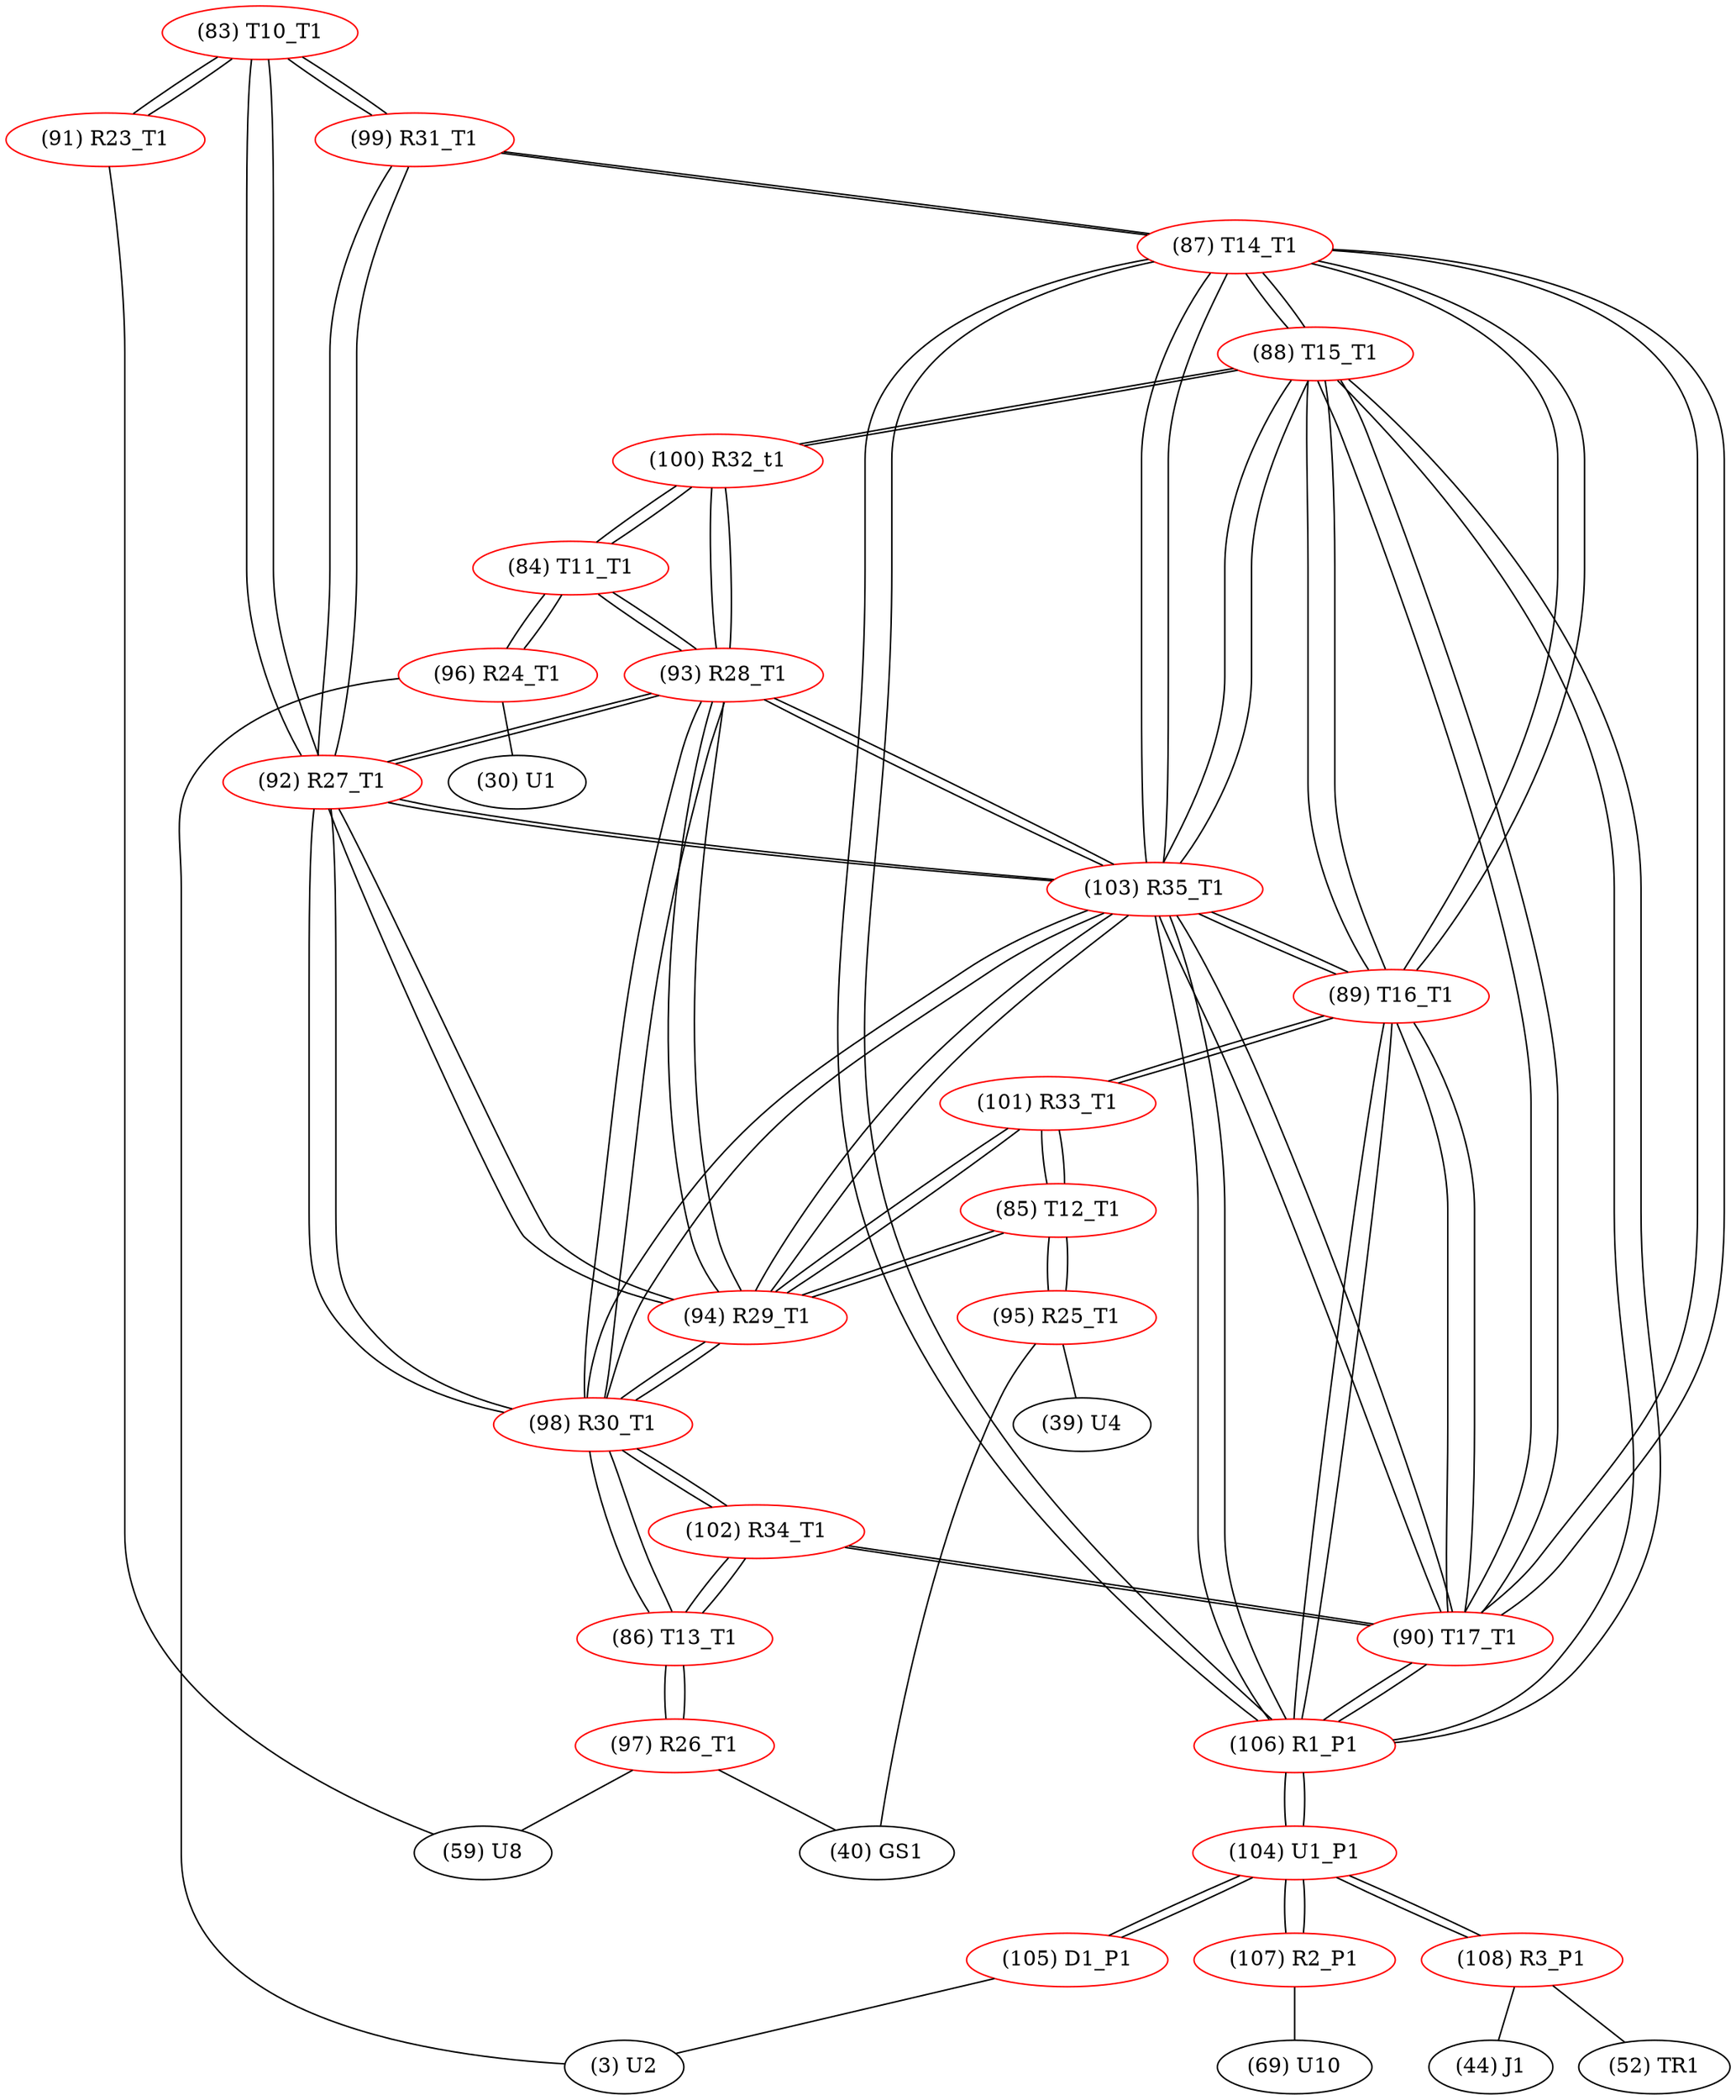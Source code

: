 graph {
	83 [label="(83) T10_T1" color=red]
	91 [label="(91) R23_T1"]
	99 [label="(99) R31_T1"]
	92 [label="(92) R27_T1"]
	84 [label="(84) T11_T1" color=red]
	96 [label="(96) R24_T1"]
	93 [label="(93) R28_T1"]
	100 [label="(100) R32_t1"]
	85 [label="(85) T12_T1" color=red]
	101 [label="(101) R33_T1"]
	94 [label="(94) R29_T1"]
	95 [label="(95) R25_T1"]
	86 [label="(86) T13_T1" color=red]
	98 [label="(98) R30_T1"]
	102 [label="(102) R34_T1"]
	97 [label="(97) R26_T1"]
	87 [label="(87) T14_T1" color=red]
	99 [label="(99) R31_T1"]
	106 [label="(106) R1_P1"]
	90 [label="(90) T17_T1"]
	103 [label="(103) R35_T1"]
	89 [label="(89) T16_T1"]
	88 [label="(88) T15_T1"]
	88 [label="(88) T15_T1" color=red]
	100 [label="(100) R32_t1"]
	106 [label="(106) R1_P1"]
	90 [label="(90) T17_T1"]
	103 [label="(103) R35_T1"]
	89 [label="(89) T16_T1"]
	87 [label="(87) T14_T1"]
	89 [label="(89) T16_T1" color=red]
	101 [label="(101) R33_T1"]
	106 [label="(106) R1_P1"]
	90 [label="(90) T17_T1"]
	103 [label="(103) R35_T1"]
	88 [label="(88) T15_T1"]
	87 [label="(87) T14_T1"]
	90 [label="(90) T17_T1" color=red]
	102 [label="(102) R34_T1"]
	106 [label="(106) R1_P1"]
	103 [label="(103) R35_T1"]
	89 [label="(89) T16_T1"]
	88 [label="(88) T15_T1"]
	87 [label="(87) T14_T1"]
	91 [label="(91) R23_T1" color=red]
	59 [label="(59) U8"]
	83 [label="(83) T10_T1"]
	92 [label="(92) R27_T1" color=red]
	98 [label="(98) R30_T1"]
	103 [label="(103) R35_T1"]
	94 [label="(94) R29_T1"]
	93 [label="(93) R28_T1"]
	83 [label="(83) T10_T1"]
	99 [label="(99) R31_T1"]
	93 [label="(93) R28_T1" color=red]
	98 [label="(98) R30_T1"]
	103 [label="(103) R35_T1"]
	94 [label="(94) R29_T1"]
	92 [label="(92) R27_T1"]
	84 [label="(84) T11_T1"]
	100 [label="(100) R32_t1"]
	94 [label="(94) R29_T1" color=red]
	98 [label="(98) R30_T1"]
	103 [label="(103) R35_T1"]
	93 [label="(93) R28_T1"]
	92 [label="(92) R27_T1"]
	101 [label="(101) R33_T1"]
	85 [label="(85) T12_T1"]
	95 [label="(95) R25_T1" color=red]
	40 [label="(40) GS1"]
	39 [label="(39) U4"]
	85 [label="(85) T12_T1"]
	96 [label="(96) R24_T1" color=red]
	3 [label="(3) U2"]
	30 [label="(30) U1"]
	84 [label="(84) T11_T1"]
	97 [label="(97) R26_T1" color=red]
	59 [label="(59) U8"]
	40 [label="(40) GS1"]
	86 [label="(86) T13_T1"]
	98 [label="(98) R30_T1" color=red]
	103 [label="(103) R35_T1"]
	94 [label="(94) R29_T1"]
	93 [label="(93) R28_T1"]
	92 [label="(92) R27_T1"]
	102 [label="(102) R34_T1"]
	86 [label="(86) T13_T1"]
	99 [label="(99) R31_T1" color=red]
	83 [label="(83) T10_T1"]
	92 [label="(92) R27_T1"]
	87 [label="(87) T14_T1"]
	100 [label="(100) R32_t1" color=red]
	88 [label="(88) T15_T1"]
	84 [label="(84) T11_T1"]
	93 [label="(93) R28_T1"]
	101 [label="(101) R33_T1" color=red]
	89 [label="(89) T16_T1"]
	94 [label="(94) R29_T1"]
	85 [label="(85) T12_T1"]
	102 [label="(102) R34_T1" color=red]
	90 [label="(90) T17_T1"]
	98 [label="(98) R30_T1"]
	86 [label="(86) T13_T1"]
	103 [label="(103) R35_T1" color=red]
	98 [label="(98) R30_T1"]
	94 [label="(94) R29_T1"]
	93 [label="(93) R28_T1"]
	92 [label="(92) R27_T1"]
	106 [label="(106) R1_P1"]
	90 [label="(90) T17_T1"]
	89 [label="(89) T16_T1"]
	88 [label="(88) T15_T1"]
	87 [label="(87) T14_T1"]
	104 [label="(104) U1_P1" color=red]
	105 [label="(105) D1_P1"]
	107 [label="(107) R2_P1"]
	108 [label="(108) R3_P1"]
	106 [label="(106) R1_P1"]
	105 [label="(105) D1_P1" color=red]
	3 [label="(3) U2"]
	104 [label="(104) U1_P1"]
	106 [label="(106) R1_P1" color=red]
	90 [label="(90) T17_T1"]
	103 [label="(103) R35_T1"]
	89 [label="(89) T16_T1"]
	88 [label="(88) T15_T1"]
	87 [label="(87) T14_T1"]
	104 [label="(104) U1_P1"]
	107 [label="(107) R2_P1" color=red]
	69 [label="(69) U10"]
	104 [label="(104) U1_P1"]
	108 [label="(108) R3_P1" color=red]
	44 [label="(44) J1"]
	52 [label="(52) TR1"]
	104 [label="(104) U1_P1"]
	83 -- 91
	83 -- 99
	83 -- 92
	84 -- 96
	84 -- 93
	84 -- 100
	85 -- 101
	85 -- 94
	85 -- 95
	86 -- 98
	86 -- 102
	86 -- 97
	87 -- 99
	87 -- 106
	87 -- 90
	87 -- 103
	87 -- 89
	87 -- 88
	88 -- 100
	88 -- 106
	88 -- 90
	88 -- 103
	88 -- 89
	88 -- 87
	89 -- 101
	89 -- 106
	89 -- 90
	89 -- 103
	89 -- 88
	89 -- 87
	90 -- 102
	90 -- 106
	90 -- 103
	90 -- 89
	90 -- 88
	90 -- 87
	91 -- 59
	91 -- 83
	92 -- 98
	92 -- 103
	92 -- 94
	92 -- 93
	92 -- 83
	92 -- 99
	93 -- 98
	93 -- 103
	93 -- 94
	93 -- 92
	93 -- 84
	93 -- 100
	94 -- 98
	94 -- 103
	94 -- 93
	94 -- 92
	94 -- 101
	94 -- 85
	95 -- 40
	95 -- 39
	95 -- 85
	96 -- 3
	96 -- 30
	96 -- 84
	97 -- 59
	97 -- 40
	97 -- 86
	98 -- 103
	98 -- 94
	98 -- 93
	98 -- 92
	98 -- 102
	98 -- 86
	99 -- 83
	99 -- 92
	99 -- 87
	100 -- 88
	100 -- 84
	100 -- 93
	101 -- 89
	101 -- 94
	101 -- 85
	102 -- 90
	102 -- 98
	102 -- 86
	103 -- 98
	103 -- 94
	103 -- 93
	103 -- 92
	103 -- 106
	103 -- 90
	103 -- 89
	103 -- 88
	103 -- 87
	104 -- 105
	104 -- 107
	104 -- 108
	104 -- 106
	105 -- 3
	105 -- 104
	106 -- 90
	106 -- 103
	106 -- 89
	106 -- 88
	106 -- 87
	106 -- 104
	107 -- 69
	107 -- 104
	108 -- 44
	108 -- 52
	108 -- 104
}